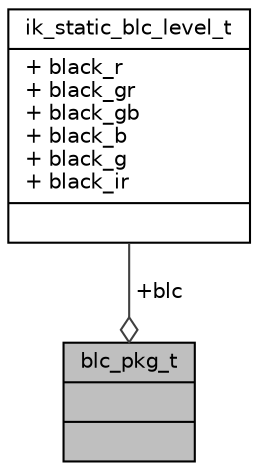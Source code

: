 digraph "blc_pkg_t"
{
 // INTERACTIVE_SVG=YES
 // LATEX_PDF_SIZE
  bgcolor="transparent";
  edge [fontname="Helvetica",fontsize="10",labelfontname="Helvetica",labelfontsize="10"];
  node [fontname="Helvetica",fontsize="10",shape=record];
  Node1 [label="{blc_pkg_t\n||}",height=0.2,width=0.4,color="black", fillcolor="grey75", style="filled", fontcolor="black",tooltip="Description of static black level for the specified sensor."];
  Node2 -> Node1 [color="grey25",fontsize="10",style="solid",label=" +blc" ,arrowhead="odiamond",fontname="Helvetica"];
  Node2 [label="{ik_static_blc_level_t\n|+ black_r\l+ black_gr\l+ black_gb\l+ black_b\l+ black_g\l+ black_ir\l|}",height=0.2,width=0.4,color="black",URL="$db/d82/structik__static__blc__level__t.html",tooltip=" "];
}

